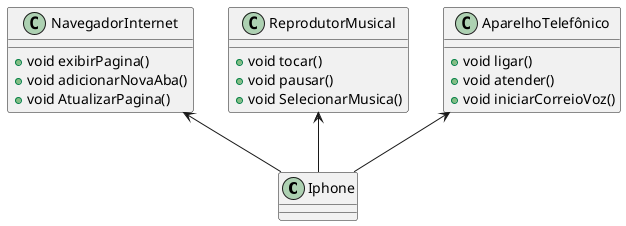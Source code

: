 @startuml DiagramacaoIphone

class Iphone{

}

class ReprodutorMusical{
    +void tocar()
    +void pausar()
    +void SelecionarMusica()
}

class AparelhoTelefônico{
    +void ligar()
    +void atender()
    +void iniciarCorreioVoz()
}

class NavegadorInternet{
    +void exibirPagina()
    +void adicionarNovaAba()
    +void AtualizarPagina()
}


Iphone -up-> AparelhoTelefônico
Iphone -up-> ReprodutorMusical
Iphone -up-> NavegadorInternet





@enduml